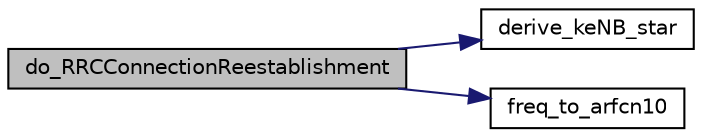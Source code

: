 digraph "do_RRCConnectionReestablishment"
{
 // LATEX_PDF_SIZE
  edge [fontname="Helvetica",fontsize="10",labelfontname="Helvetica",labelfontsize="10"];
  node [fontname="Helvetica",fontsize="10",shape=record];
  rankdir="LR";
  Node1 [label="do_RRCConnectionReestablishment",height=0.2,width=0.4,color="black", fillcolor="grey75", style="filled", fontcolor="black",tooltip="Generate an RRCConnectionReestablishment DL-CCCH-Message (eNB). This routine configures SRB_ToAddMod ..."];
  Node1 -> Node2 [color="midnightblue",fontsize="10",style="solid",fontname="Helvetica"];
  Node2 [label="derive_keNB_star",height=0.2,width=0.4,color="black", fillcolor="white", style="filled",URL="$rrc__eNB_8c.html#aec1af281b22c2e3362f160e54ed55f9b",tooltip=" "];
  Node1 -> Node3 [color="midnightblue",fontsize="10",style="solid",fontname="Helvetica"];
  Node3 [label="freq_to_arfcn10",height=0.2,width=0.4,color="black", fillcolor="white", style="filled",URL="$group____rrc.html#ga1cca16143c691e78da76336188dc4b74",tooltip=" "];
}
